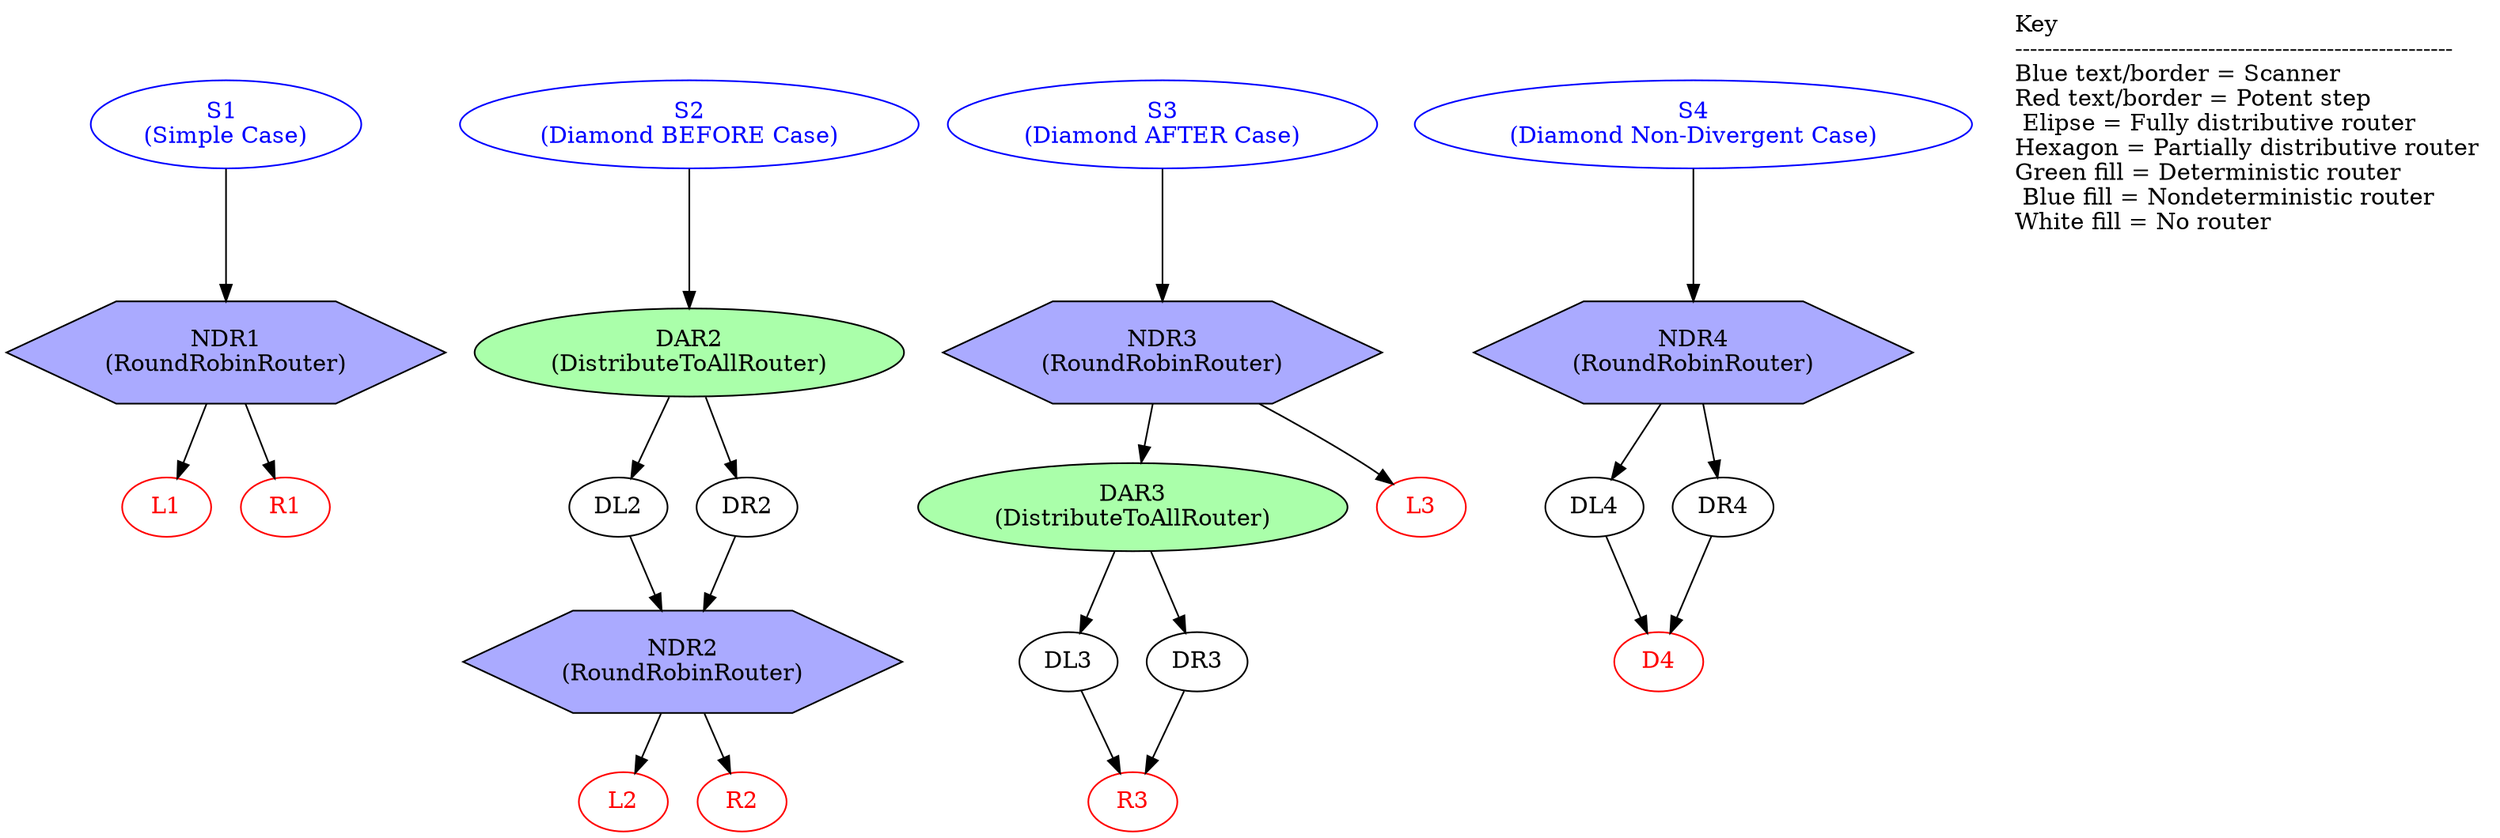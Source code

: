 digraph G {

    S1 [label = "S1 \n(Simple Case)" color = "blue" fontcolor = blue]
    NDR1 [label = "NDR1\n(RoundRobinRouter)" style = "filled" fillcolor = "#aaaaff" shape="hexagon"]
    L1 [label="L1" color = red fontcolor = red]
    R1 [label="R1" color = red fontcolor = red]

    S2 [label = "S2\n(Diamond BEFORE Case)" color = "blue" fontcolor = blue]
    DAR2[label="DAR2\n(DistributeToAllRouter)" style="filled" fillcolor="#aaFFaa"]
    DL2
    DR2
    NDR2 [label = "NDR2\n(RoundRobinRouter)" style = "filled" fillcolor = "#aaaaff" shape="hexagon"]
    L2 [label="L2" color = red fontcolor = red]
    R2 [label="R2" color = red fontcolor = red]

    S3 [label = "S3\n(Diamond AFTER Case)" color = "blue" fontcolor = blue]
    DAR3[label="DAR3\n(DistributeToAllRouter)" style="filled" fillcolor="#aaFFaa"]
    DL3
    DR3
    NDR3 [label = "NDR3\n(RoundRobinRouter)" style = "filled" fillcolor = "#aaaaff" shape="hexagon"]
    L3 [label="L3" color = red fontcolor = red]
    R3 [label="R3" color = red fontcolor = red]

    S4 [label = "S4\n(Diamond Non-Divergent Case)" color = "blue" fontcolor = blue]
    DL4
    DR4
    NDR4 [label = "NDR4\n(RoundRobinRouter)" style = "filled" fillcolor = "#aaaaff" shape="hexagon"]
    D4 [label="D4" color = red fontcolor = red]


    S1 -> NDR1
    NDR1 -> L1
    NDR1 -> R1

    S2 -> DAR2
    DAR2->DL2
    DAR2->DR2
    DL2 ->NDR2
    DR2 -> NDR2
    NDR2 -> L2
    NDR2 -> R2

    S3 -> NDR3
    DAR3->DL3
    DAR3->DR3
    DL3 ->R3
    DR3 -> R3
    NDR3 -> L3
    NDR3 -> DAR3

    S4 -> NDR4
    NDR4->DL4
    NDR4->DR4
    DL4 ->D4
    DR4 -> D4

    key[shape=none label="Key\l-----------------------------------------------------------  \lBlue text/border = Scanner \lRed text/border = Potent step\l Elipse = Fully distributive router\lHexagon = Partially distributive router\lGreen fill = Deterministic router\l Blue fill = Nondeterministic router\lWhite fill = No router\l" ]

}